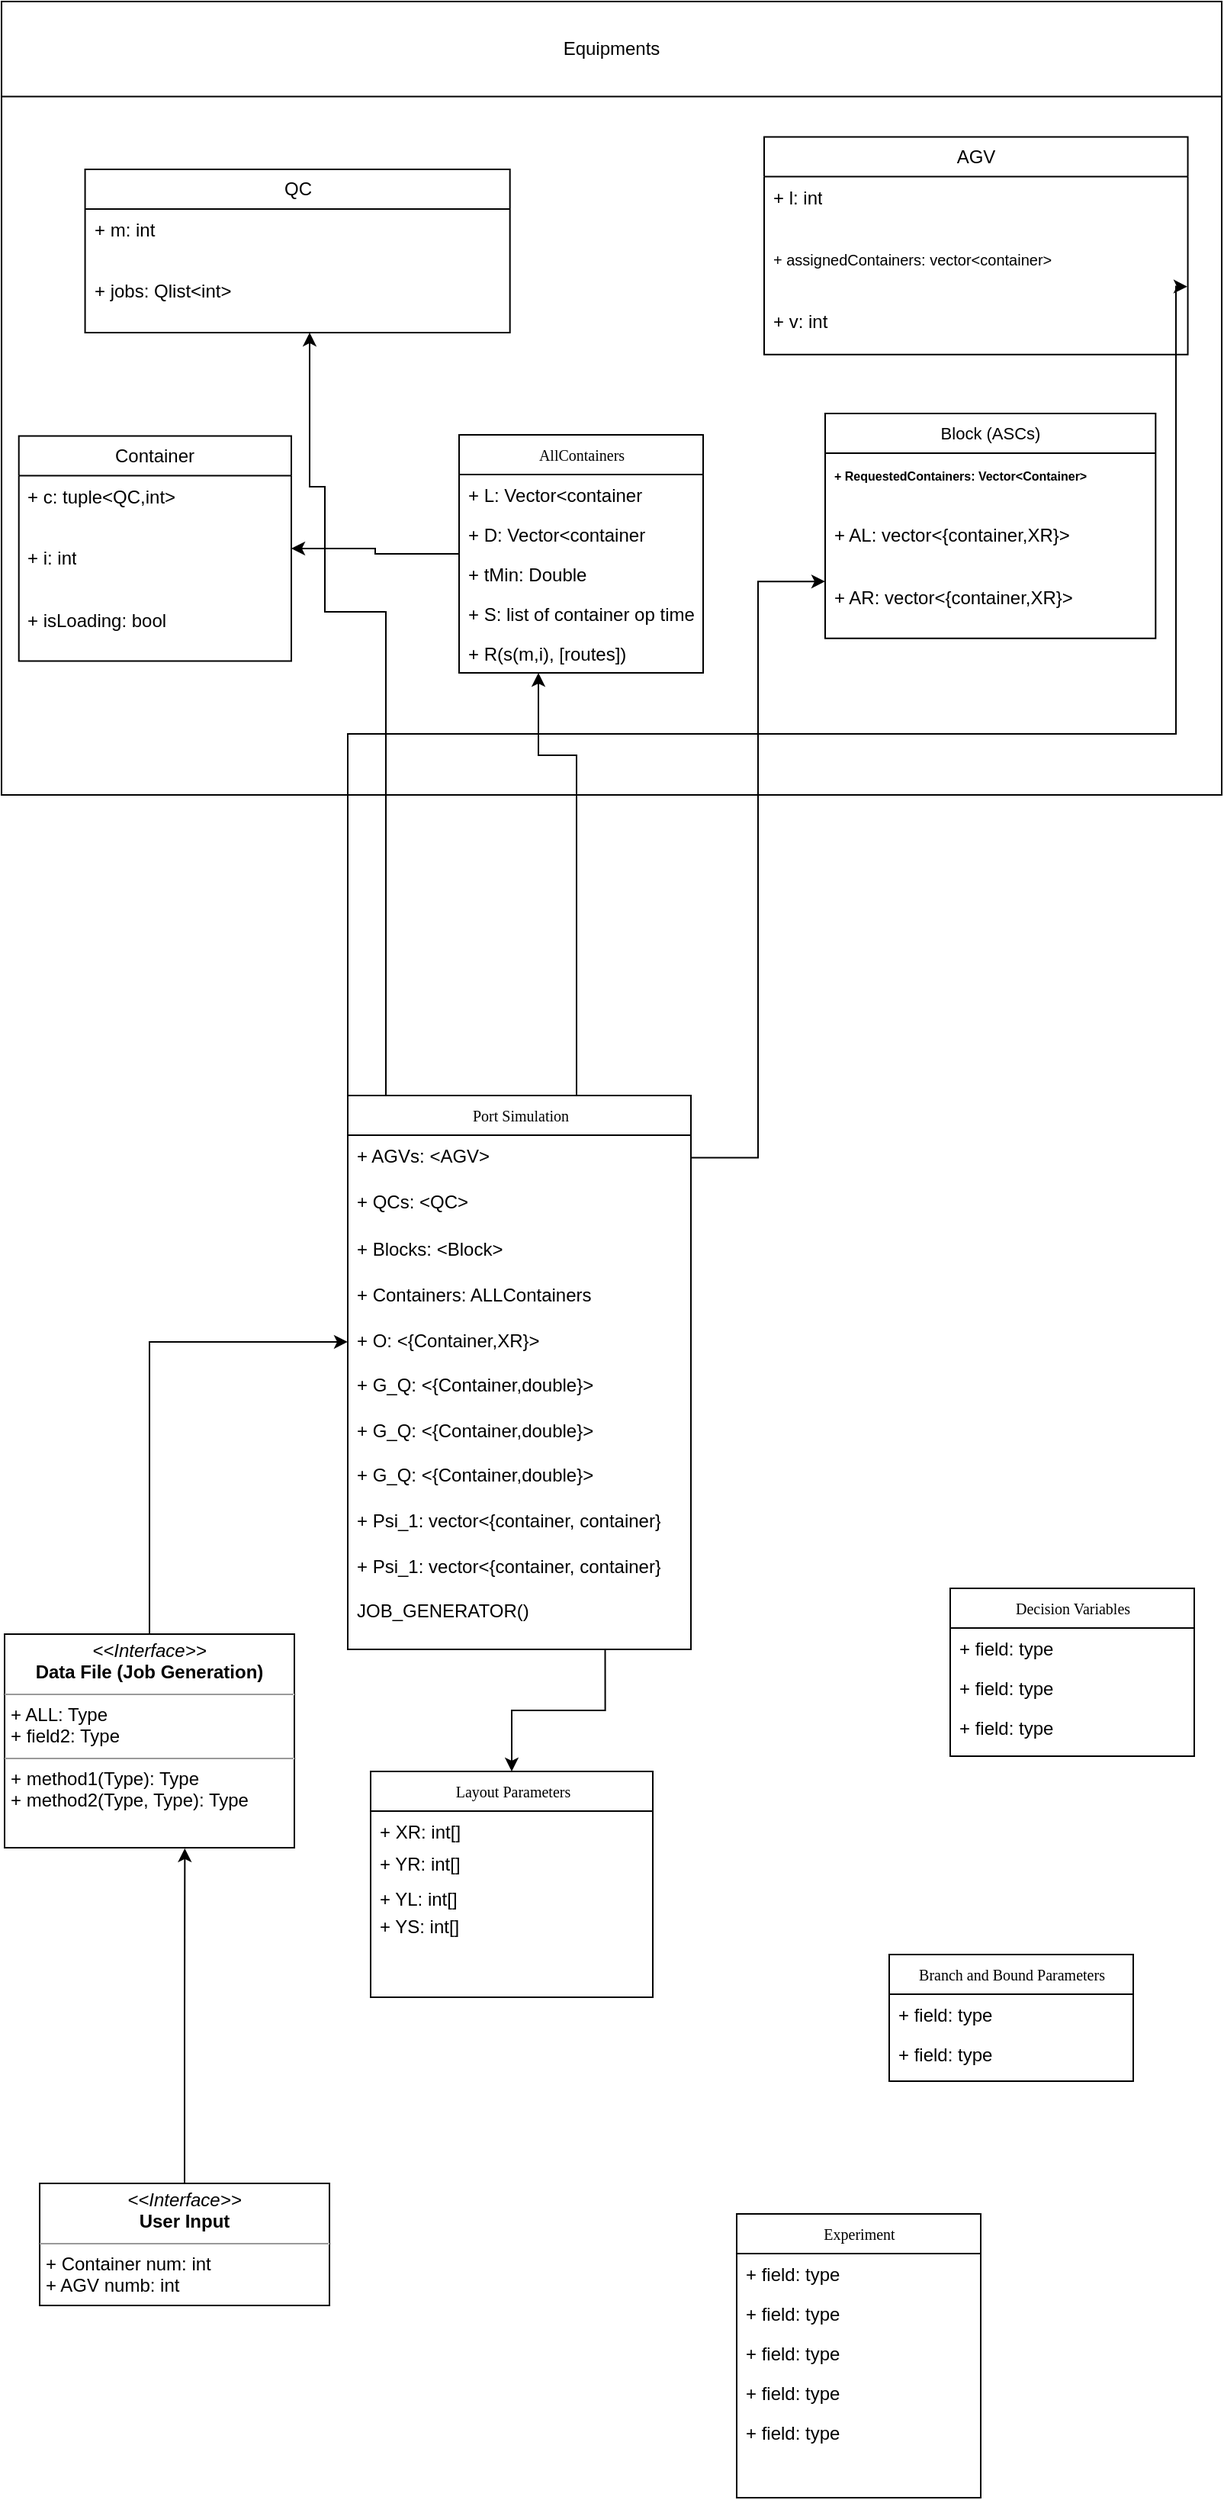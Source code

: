 <mxfile version="24.6.4" type="device">
  <diagram name="Page-1" id="c4acf3e9-155e-7222-9cf6-157b1a14988f">
    <mxGraphModel dx="243" dy="1329" grid="1" gridSize="10" guides="1" tooltips="1" connect="1" arrows="1" fold="1" page="1" pageScale="1" pageWidth="850" pageHeight="1100" background="none" math="0" shadow="0">
      <root>
        <mxCell id="0" />
        <mxCell id="1" parent="0" />
        <mxCell id="17acba5748e5396b-2" value="Experiment" style="swimlane;html=1;fontStyle=0;childLayout=stackLayout;horizontal=1;startSize=26;fillColor=none;horizontalStack=0;resizeParent=1;resizeLast=0;collapsible=1;marginBottom=0;swimlaneFillColor=#ffffff;rounded=0;shadow=0;comic=0;labelBackgroundColor=none;strokeWidth=1;fontFamily=Verdana;fontSize=10;align=center;" parent="1" vertex="1">
          <mxGeometry x="510" y="440" width="160" height="186" as="geometry" />
        </mxCell>
        <mxCell id="17acba5748e5396b-4" value="+ field: type" style="text;html=1;strokeColor=none;fillColor=none;align=left;verticalAlign=top;spacingLeft=4;spacingRight=4;whiteSpace=wrap;overflow=hidden;rotatable=0;points=[[0,0.5],[1,0.5]];portConstraint=eastwest;" parent="17acba5748e5396b-2" vertex="1">
          <mxGeometry y="26" width="160" height="26" as="geometry" />
        </mxCell>
        <mxCell id="17acba5748e5396b-6" value="+ field: type" style="text;html=1;strokeColor=none;fillColor=none;align=left;verticalAlign=top;spacingLeft=4;spacingRight=4;whiteSpace=wrap;overflow=hidden;rotatable=0;points=[[0,0.5],[1,0.5]];portConstraint=eastwest;" parent="17acba5748e5396b-2" vertex="1">
          <mxGeometry y="52" width="160" height="26" as="geometry" />
        </mxCell>
        <mxCell id="17acba5748e5396b-9" value="+ field: type" style="text;html=1;strokeColor=none;fillColor=none;align=left;verticalAlign=top;spacingLeft=4;spacingRight=4;whiteSpace=wrap;overflow=hidden;rotatable=0;points=[[0,0.5],[1,0.5]];portConstraint=eastwest;" parent="17acba5748e5396b-2" vertex="1">
          <mxGeometry y="78" width="160" height="26" as="geometry" />
        </mxCell>
        <mxCell id="17acba5748e5396b-10" value="+ field: type" style="text;html=1;strokeColor=none;fillColor=none;align=left;verticalAlign=top;spacingLeft=4;spacingRight=4;whiteSpace=wrap;overflow=hidden;rotatable=0;points=[[0,0.5],[1,0.5]];portConstraint=eastwest;" parent="17acba5748e5396b-2" vertex="1">
          <mxGeometry y="104" width="160" height="26" as="geometry" />
        </mxCell>
        <mxCell id="17acba5748e5396b-8" value="+ field: type" style="text;html=1;strokeColor=none;fillColor=none;align=left;verticalAlign=top;spacingLeft=4;spacingRight=4;whiteSpace=wrap;overflow=hidden;rotatable=0;points=[[0,0.5],[1,0.5]];portConstraint=eastwest;" parent="17acba5748e5396b-2" vertex="1">
          <mxGeometry y="130" width="160" height="26" as="geometry" />
        </mxCell>
        <mxCell id="17acba5748e5396b-30" value="Decision Variables" style="swimlane;html=1;fontStyle=0;childLayout=stackLayout;horizontal=1;startSize=26;fillColor=none;horizontalStack=0;resizeParent=1;resizeLast=0;collapsible=1;marginBottom=0;swimlaneFillColor=#ffffff;rounded=0;shadow=0;comic=0;labelBackgroundColor=none;strokeWidth=1;fontFamily=Verdana;fontSize=10;align=center;" parent="1" vertex="1">
          <mxGeometry x="650" y="30" width="160" height="110" as="geometry" />
        </mxCell>
        <mxCell id="17acba5748e5396b-31" value="+ field: type" style="text;html=1;strokeColor=none;fillColor=none;align=left;verticalAlign=top;spacingLeft=4;spacingRight=4;whiteSpace=wrap;overflow=hidden;rotatable=0;points=[[0,0.5],[1,0.5]];portConstraint=eastwest;" parent="17acba5748e5396b-30" vertex="1">
          <mxGeometry y="26" width="160" height="26" as="geometry" />
        </mxCell>
        <mxCell id="17acba5748e5396b-32" value="+ field: type" style="text;html=1;strokeColor=none;fillColor=none;align=left;verticalAlign=top;spacingLeft=4;spacingRight=4;whiteSpace=wrap;overflow=hidden;rotatable=0;points=[[0,0.5],[1,0.5]];portConstraint=eastwest;" parent="17acba5748e5396b-30" vertex="1">
          <mxGeometry y="52" width="160" height="26" as="geometry" />
        </mxCell>
        <mxCell id="17acba5748e5396b-33" value="+ field: type" style="text;html=1;strokeColor=none;fillColor=none;align=left;verticalAlign=top;spacingLeft=4;spacingRight=4;whiteSpace=wrap;overflow=hidden;rotatable=0;points=[[0,0.5],[1,0.5]];portConstraint=eastwest;" parent="17acba5748e5396b-30" vertex="1">
          <mxGeometry y="78" width="160" height="26" as="geometry" />
        </mxCell>
        <mxCell id="5d2195bd80daf111-5" value="Branch and Bound Parameters" style="swimlane;html=1;fontStyle=0;childLayout=stackLayout;horizontal=1;startSize=26;fillColor=none;horizontalStack=0;resizeParent=1;resizeLast=0;collapsible=1;marginBottom=0;swimlaneFillColor=#ffffff;rounded=0;shadow=0;comic=0;labelBackgroundColor=none;strokeWidth=1;fontFamily=Verdana;fontSize=10;align=center;" parent="1" vertex="1">
          <mxGeometry x="610" y="270" width="160" height="83" as="geometry" />
        </mxCell>
        <mxCell id="5d2195bd80daf111-6" value="+ field: type" style="text;html=1;strokeColor=none;fillColor=none;align=left;verticalAlign=top;spacingLeft=4;spacingRight=4;whiteSpace=wrap;overflow=hidden;rotatable=0;points=[[0,0.5],[1,0.5]];portConstraint=eastwest;" parent="5d2195bd80daf111-5" vertex="1">
          <mxGeometry y="26" width="160" height="26" as="geometry" />
        </mxCell>
        <mxCell id="5d2195bd80daf111-7" value="+ field: type" style="text;html=1;strokeColor=none;fillColor=none;align=left;verticalAlign=top;spacingLeft=4;spacingRight=4;whiteSpace=wrap;overflow=hidden;rotatable=0;points=[[0,0.5],[1,0.5]];portConstraint=eastwest;" parent="5d2195bd80daf111-5" vertex="1">
          <mxGeometry y="52" width="160" height="26" as="geometry" />
        </mxCell>
        <mxCell id="FVxCs9x-N6dM_Ds_CgnR-49" style="edgeStyle=orthogonalEdgeStyle;rounded=0;orthogonalLoop=1;jettySize=auto;html=1;exitX=0.5;exitY=0;exitDx=0;exitDy=0;entryX=0;entryY=0.5;entryDx=0;entryDy=0;" parent="1" source="5d2195bd80daf111-19" target="FVxCs9x-N6dM_Ds_CgnR-44" edge="1">
          <mxGeometry relative="1" as="geometry" />
        </mxCell>
        <mxCell id="5d2195bd80daf111-19" value="&lt;p style=&quot;margin:0px;margin-top:4px;text-align:center;&quot;&gt;&lt;i&gt;&amp;lt;&amp;lt;Interface&amp;gt;&amp;gt;&lt;/i&gt;&lt;br&gt;&lt;b&gt;Data File (Job Generation)&lt;/b&gt;&lt;/p&gt;&lt;hr size=&quot;1&quot;&gt;&lt;p style=&quot;margin:0px;margin-left:4px;&quot;&gt;+ ALL: Type&lt;br&gt;+ field2: Type&lt;/p&gt;&lt;hr size=&quot;1&quot;&gt;&lt;p style=&quot;margin:0px;margin-left:4px;&quot;&gt;+ method1(Type): Type&lt;br&gt;+ method2(Type, Type): Type&lt;/p&gt;" style="verticalAlign=top;align=left;overflow=fill;fontSize=12;fontFamily=Helvetica;html=1;rounded=0;shadow=0;comic=0;labelBackgroundColor=none;strokeWidth=1" parent="1" vertex="1">
          <mxGeometry x="30" y="60" width="190" height="140" as="geometry" />
        </mxCell>
        <mxCell id="FVxCs9x-N6dM_Ds_CgnR-2" value="&lt;p style=&quot;margin:0px;margin-top:4px;text-align:center;&quot;&gt;&lt;i&gt;&amp;lt;&amp;lt;Interface&amp;gt;&amp;gt;&lt;/i&gt;&lt;br&gt;&lt;b&gt;User Input&lt;/b&gt;&lt;/p&gt;&lt;hr size=&quot;1&quot;&gt;&lt;p style=&quot;margin:0px;margin-left:4px;&quot;&gt;+ Container num: int&lt;br&gt;+ AGV numb: int&lt;/p&gt;&lt;hr size=&quot;1&quot;&gt;&lt;p style=&quot;margin:0px;margin-left:4px;&quot;&gt;&lt;br&gt;&lt;/p&gt;" style="verticalAlign=top;align=left;overflow=fill;fontSize=12;fontFamily=Helvetica;html=1;rounded=0;shadow=0;comic=0;labelBackgroundColor=none;strokeWidth=1" parent="1" vertex="1">
          <mxGeometry x="53" y="420" width="190" height="80" as="geometry" />
        </mxCell>
        <mxCell id="FVxCs9x-N6dM_Ds_CgnR-10" value="" style="group" parent="1" vertex="1" connectable="0">
          <mxGeometry x="270" y="150" width="185" height="148" as="geometry" />
        </mxCell>
        <mxCell id="17acba5748e5396b-20" value="Layout Parameters" style="swimlane;html=1;fontStyle=0;childLayout=stackLayout;horizontal=1;startSize=26;fillColor=none;horizontalStack=0;resizeParent=1;resizeLast=0;collapsible=1;marginBottom=0;swimlaneFillColor=#ffffff;rounded=0;shadow=0;comic=0;labelBackgroundColor=none;strokeWidth=1;fontFamily=Verdana;fontSize=10;align=center;" parent="FVxCs9x-N6dM_Ds_CgnR-10" vertex="1">
          <mxGeometry width="185" height="148" as="geometry" />
        </mxCell>
        <mxCell id="17acba5748e5396b-21" value="+ XR: int[]" style="text;html=1;strokeColor=none;fillColor=none;align=left;verticalAlign=top;spacingLeft=4;spacingRight=4;whiteSpace=wrap;overflow=hidden;rotatable=0;points=[[0,0.5],[1,0.5]];portConstraint=eastwest;" parent="17acba5748e5396b-20" vertex="1">
          <mxGeometry y="26" width="185" height="21.378" as="geometry" />
        </mxCell>
        <mxCell id="17acba5748e5396b-24" value="+ YR: int[]" style="text;html=1;strokeColor=none;fillColor=none;align=left;verticalAlign=top;spacingLeft=4;spacingRight=4;whiteSpace=wrap;overflow=hidden;rotatable=0;points=[[0,0.5],[1,0.5]];portConstraint=eastwest;" parent="17acba5748e5396b-20" vertex="1">
          <mxGeometry y="47.378" width="185" height="23.022" as="geometry" />
        </mxCell>
        <mxCell id="17acba5748e5396b-26" value="+ YL: int[]" style="text;html=1;strokeColor=none;fillColor=none;align=left;verticalAlign=top;spacingLeft=4;spacingRight=4;whiteSpace=wrap;overflow=hidden;rotatable=0;points=[[0,0.5],[1,0.5]];portConstraint=eastwest;" parent="17acba5748e5396b-20" vertex="1">
          <mxGeometry y="70.4" width="185" height="21.378" as="geometry" />
        </mxCell>
        <mxCell id="FVxCs9x-N6dM_Ds_CgnR-5" value="+ YS: int[]" style="text;html=1;strokeColor=none;fillColor=none;align=left;verticalAlign=top;spacingLeft=4;spacingRight=4;whiteSpace=wrap;overflow=hidden;rotatable=0;points=[[0,0.5],[1,0.5]];portConstraint=eastwest;" parent="FVxCs9x-N6dM_Ds_CgnR-10" vertex="1">
          <mxGeometry y="87.978" width="160" height="21.378" as="geometry" />
        </mxCell>
        <mxCell id="FVxCs9x-N6dM_Ds_CgnR-11" style="edgeStyle=orthogonalEdgeStyle;rounded=0;orthogonalLoop=1;jettySize=auto;html=1;exitX=0.5;exitY=0;exitDx=0;exitDy=0;entryX=0.622;entryY=1.003;entryDx=0;entryDy=0;entryPerimeter=0;" parent="1" source="FVxCs9x-N6dM_Ds_CgnR-2" target="5d2195bd80daf111-19" edge="1">
          <mxGeometry relative="1" as="geometry" />
        </mxCell>
        <mxCell id="FVxCs9x-N6dM_Ds_CgnR-53" style="edgeStyle=orthogonalEdgeStyle;rounded=0;orthogonalLoop=1;jettySize=auto;html=1;exitX=0.75;exitY=1;exitDx=0;exitDy=0;" parent="1" source="FVxCs9x-N6dM_Ds_CgnR-19" target="17acba5748e5396b-20" edge="1">
          <mxGeometry relative="1" as="geometry" />
        </mxCell>
        <mxCell id="FVxCs9x-N6dM_Ds_CgnR-19" value="Port Simulation" style="swimlane;html=1;fontStyle=0;childLayout=stackLayout;horizontal=1;startSize=26;fillColor=none;horizontalStack=0;resizeParent=1;resizeLast=0;collapsible=1;marginBottom=0;swimlaneFillColor=#ffffff;rounded=0;shadow=0;comic=0;labelBackgroundColor=none;strokeWidth=1;fontFamily=Verdana;fontSize=10;align=center;" parent="1" vertex="1">
          <mxGeometry x="255" y="-293" width="225" height="363" as="geometry" />
        </mxCell>
        <mxCell id="FVxCs9x-N6dM_Ds_CgnR-20" value="+ AGVs: &amp;lt;AGV&amp;gt;" style="text;html=1;strokeColor=none;fillColor=none;align=left;verticalAlign=top;spacingLeft=4;spacingRight=4;whiteSpace=wrap;overflow=hidden;rotatable=0;points=[[0,0.5],[1,0.5]];portConstraint=eastwest;" parent="FVxCs9x-N6dM_Ds_CgnR-19" vertex="1">
          <mxGeometry y="26" width="225" height="29.601" as="geometry" />
        </mxCell>
        <mxCell id="FVxCs9x-N6dM_Ds_CgnR-21" value="+ QCs: &amp;lt;QC&amp;gt;" style="text;html=1;strokeColor=none;fillColor=none;align=left;verticalAlign=top;spacingLeft=4;spacingRight=4;whiteSpace=wrap;overflow=hidden;rotatable=0;points=[[0,0.5],[1,0.5]];portConstraint=eastwest;" parent="FVxCs9x-N6dM_Ds_CgnR-19" vertex="1">
          <mxGeometry y="55.601" width="225" height="31.878" as="geometry" />
        </mxCell>
        <mxCell id="FVxCs9x-N6dM_Ds_CgnR-22" value="+ Blocks: &amp;lt;Block&amp;gt;" style="text;html=1;strokeColor=none;fillColor=none;align=left;verticalAlign=top;spacingLeft=4;spacingRight=4;whiteSpace=wrap;overflow=hidden;rotatable=0;points=[[0,0.5],[1,0.5]];portConstraint=eastwest;" parent="FVxCs9x-N6dM_Ds_CgnR-19" vertex="1">
          <mxGeometry y="87.478" width="225" height="29.601" as="geometry" />
        </mxCell>
        <mxCell id="FVxCs9x-N6dM_Ds_CgnR-36" value="+ Containers: ALLContainers" style="text;html=1;strokeColor=none;fillColor=none;align=left;verticalAlign=top;spacingLeft=4;spacingRight=4;whiteSpace=wrap;overflow=hidden;rotatable=0;points=[[0,0.5],[1,0.5]];portConstraint=eastwest;" parent="FVxCs9x-N6dM_Ds_CgnR-19" vertex="1">
          <mxGeometry y="117.079" width="225" height="29.601" as="geometry" />
        </mxCell>
        <mxCell id="FVxCs9x-N6dM_Ds_CgnR-44" value="+ O: &amp;lt;{Container,XR}&amp;gt;" style="text;html=1;strokeColor=none;fillColor=none;align=left;verticalAlign=top;spacingLeft=4;spacingRight=4;whiteSpace=wrap;overflow=hidden;rotatable=0;points=[[0,0.5],[1,0.5]];portConstraint=eastwest;" parent="FVxCs9x-N6dM_Ds_CgnR-19" vertex="1">
          <mxGeometry y="146.68" width="225" height="29.601" as="geometry" />
        </mxCell>
        <mxCell id="FVxCs9x-N6dM_Ds_CgnR-45" value="+ G_Q: &amp;lt;{Container,double}&amp;gt;" style="text;html=1;strokeColor=none;fillColor=none;align=left;verticalAlign=top;spacingLeft=4;spacingRight=4;whiteSpace=wrap;overflow=hidden;rotatable=0;points=[[0,0.5],[1,0.5]];portConstraint=eastwest;" parent="FVxCs9x-N6dM_Ds_CgnR-19" vertex="1">
          <mxGeometry y="176.281" width="225" height="29.601" as="geometry" />
        </mxCell>
        <mxCell id="FVxCs9x-N6dM_Ds_CgnR-46" value="+ G_Q: &amp;lt;{Container,double}&amp;gt;" style="text;html=1;strokeColor=none;fillColor=none;align=left;verticalAlign=top;spacingLeft=4;spacingRight=4;whiteSpace=wrap;overflow=hidden;rotatable=0;points=[[0,0.5],[1,0.5]];portConstraint=eastwest;" parent="FVxCs9x-N6dM_Ds_CgnR-19" vertex="1">
          <mxGeometry y="205.881" width="225" height="29.601" as="geometry" />
        </mxCell>
        <mxCell id="FVxCs9x-N6dM_Ds_CgnR-47" value="+ G_Q: &amp;lt;{Container,double}&amp;gt;" style="text;html=1;strokeColor=none;fillColor=none;align=left;verticalAlign=top;spacingLeft=4;spacingRight=4;whiteSpace=wrap;overflow=hidden;rotatable=0;points=[[0,0.5],[1,0.5]];portConstraint=eastwest;" parent="FVxCs9x-N6dM_Ds_CgnR-19" vertex="1">
          <mxGeometry y="235.482" width="225" height="29.601" as="geometry" />
        </mxCell>
        <mxCell id="euvpJqXayp3GcCagMVOq-23" value="+ Psi_1: vector&amp;lt;{container, container}" style="text;html=1;strokeColor=none;fillColor=none;align=left;verticalAlign=top;spacingLeft=4;spacingRight=4;whiteSpace=wrap;overflow=hidden;rotatable=0;points=[[0,0.5],[1,0.5]];portConstraint=eastwest;" vertex="1" parent="FVxCs9x-N6dM_Ds_CgnR-19">
          <mxGeometry y="265.083" width="225" height="29.601" as="geometry" />
        </mxCell>
        <mxCell id="euvpJqXayp3GcCagMVOq-24" value="+ Psi_1: vector&amp;lt;{container, container}" style="text;html=1;strokeColor=none;fillColor=none;align=left;verticalAlign=top;spacingLeft=4;spacingRight=4;whiteSpace=wrap;overflow=hidden;rotatable=0;points=[[0,0.5],[1,0.5]];portConstraint=eastwest;" vertex="1" parent="FVxCs9x-N6dM_Ds_CgnR-19">
          <mxGeometry y="294.683" width="225" height="29.601" as="geometry" />
        </mxCell>
        <mxCell id="euvpJqXayp3GcCagMVOq-25" value="JOB_GENERATOR()" style="text;html=1;strokeColor=none;fillColor=none;align=left;verticalAlign=top;spacingLeft=4;spacingRight=4;whiteSpace=wrap;overflow=hidden;rotatable=0;points=[[0,0.5],[1,0.5]];portConstraint=eastwest;" vertex="1" parent="FVxCs9x-N6dM_Ds_CgnR-19">
          <mxGeometry y="324.284" width="225" height="29.601" as="geometry" />
        </mxCell>
        <mxCell id="FVxCs9x-N6dM_Ds_CgnR-51" style="edgeStyle=orthogonalEdgeStyle;rounded=0;orthogonalLoop=1;jettySize=auto;html=1;exitX=0;exitY=0.5;exitDx=0;exitDy=0;entryX=0.999;entryY=0.781;entryDx=0;entryDy=0;entryPerimeter=0;" parent="1" target="FVxCs9x-N6dM_Ds_CgnR-26" edge="1">
          <mxGeometry relative="1" as="geometry">
            <mxPoint x="255" y="-131.52" as="sourcePoint" />
            <Array as="points">
              <mxPoint x="255" y="-530" />
              <mxPoint x="798" y="-530" />
              <mxPoint x="798" y="-823" />
            </Array>
          </mxGeometry>
        </mxCell>
        <mxCell id="FVxCs9x-N6dM_Ds_CgnR-52" style="edgeStyle=orthogonalEdgeStyle;rounded=0;orthogonalLoop=1;jettySize=auto;html=1;exitX=1;exitY=0.5;exitDx=0;exitDy=0;entryX=0;entryY=0.077;entryDx=0;entryDy=0;entryPerimeter=0;" parent="1" source="FVxCs9x-N6dM_Ds_CgnR-20" target="FVxCs9x-N6dM_Ds_CgnR-31" edge="1">
          <mxGeometry relative="1" as="geometry" />
        </mxCell>
        <mxCell id="FVxCs9x-N6dM_Ds_CgnR-56" style="edgeStyle=orthogonalEdgeStyle;rounded=0;orthogonalLoop=1;jettySize=auto;html=1;exitX=0.75;exitY=0;exitDx=0;exitDy=0;" parent="1" source="FVxCs9x-N6dM_Ds_CgnR-19" target="euvpJqXayp3GcCagMVOq-15" edge="1">
          <mxGeometry relative="1" as="geometry">
            <Array as="points">
              <mxPoint x="405" y="-516" />
              <mxPoint x="380" y="-516" />
            </Array>
          </mxGeometry>
        </mxCell>
        <mxCell id="euvpJqXayp3GcCagMVOq-4" value="" style="group;strokeColor=default;" vertex="1" connectable="0" parent="1">
          <mxGeometry x="28" y="-1010" width="800" height="520" as="geometry" />
        </mxCell>
        <mxCell id="euvpJqXayp3GcCagMVOq-6" value="" style="group" vertex="1" connectable="0" parent="euvpJqXayp3GcCagMVOq-4">
          <mxGeometry width="800" height="505.676" as="geometry" />
        </mxCell>
        <mxCell id="FVxCs9x-N6dM_Ds_CgnR-28" value="Block (ASCs)" style="swimlane;fontStyle=0;childLayout=stackLayout;horizontal=1;startSize=26;fillColor=none;horizontalStack=0;resizeParent=1;resizeParentMax=0;resizeLast=0;collapsible=1;marginBottom=0;whiteSpace=wrap;html=1;fontSize=11;" parent="euvpJqXayp3GcCagMVOq-6" vertex="1">
          <mxGeometry x="540" y="270" width="216.67" height="147.437" as="geometry" />
        </mxCell>
        <mxCell id="FVxCs9x-N6dM_Ds_CgnR-29" value="&lt;font style=&quot;font-size: 8px;&quot;&gt;&lt;b&gt;+ RequestedContainers: Vector&amp;lt;Container&amp;gt;&lt;/b&gt;&lt;/font&gt;" style="text;strokeColor=none;fillColor=none;align=left;verticalAlign=top;spacingLeft=4;spacingRight=4;overflow=hidden;rotatable=0;points=[[0,0.5],[1,0.5]];portConstraint=eastwest;whiteSpace=wrap;html=1;" parent="FVxCs9x-N6dM_Ds_CgnR-28" vertex="1">
          <mxGeometry y="26" width="216.67" height="40.479" as="geometry" />
        </mxCell>
        <mxCell id="FVxCs9x-N6dM_Ds_CgnR-30" value="+ AL: vector&amp;lt;{container,XR}&amp;gt;" style="text;strokeColor=none;fillColor=none;align=left;verticalAlign=top;spacingLeft=4;spacingRight=4;overflow=hidden;rotatable=0;points=[[0,0.5],[1,0.5]];portConstraint=eastwest;whiteSpace=wrap;html=1;" parent="FVxCs9x-N6dM_Ds_CgnR-28" vertex="1">
          <mxGeometry y="66.479" width="216.67" height="40.479" as="geometry" />
        </mxCell>
        <mxCell id="FVxCs9x-N6dM_Ds_CgnR-31" value="+ AR: vector&amp;lt;{container,XR}&amp;gt;" style="text;strokeColor=none;fillColor=none;align=left;verticalAlign=top;spacingLeft=4;spacingRight=4;overflow=hidden;rotatable=0;points=[[0,0.5],[1,0.5]];portConstraint=eastwest;whiteSpace=wrap;html=1;" parent="FVxCs9x-N6dM_Ds_CgnR-28" vertex="1">
          <mxGeometry y="106.958" width="216.67" height="40.479" as="geometry" />
        </mxCell>
        <mxCell id="FVxCs9x-N6dM_Ds_CgnR-32" value="QC" style="swimlane;fontStyle=0;childLayout=stackLayout;horizontal=1;startSize=26;fillColor=none;horizontalStack=0;resizeParent=1;resizeParentMax=0;resizeLast=0;collapsible=1;marginBottom=0;whiteSpace=wrap;html=1;" parent="euvpJqXayp3GcCagMVOq-6" vertex="1">
          <mxGeometry x="54.78" y="110" width="278.56" height="106.958" as="geometry" />
        </mxCell>
        <mxCell id="FVxCs9x-N6dM_Ds_CgnR-33" value="+ m: int" style="text;strokeColor=none;fillColor=none;align=left;verticalAlign=top;spacingLeft=4;spacingRight=4;overflow=hidden;rotatable=0;points=[[0,0.5],[1,0.5]];portConstraint=eastwest;whiteSpace=wrap;html=1;" parent="FVxCs9x-N6dM_Ds_CgnR-32" vertex="1">
          <mxGeometry y="26" width="278.56" height="40.479" as="geometry" />
        </mxCell>
        <mxCell id="FVxCs9x-N6dM_Ds_CgnR-34" value="+ jobs: Qlist&amp;lt;int&amp;gt;" style="text;strokeColor=none;fillColor=none;align=left;verticalAlign=top;spacingLeft=4;spacingRight=4;overflow=hidden;rotatable=0;points=[[0,0.5],[1,0.5]];portConstraint=eastwest;whiteSpace=wrap;html=1;" parent="FVxCs9x-N6dM_Ds_CgnR-32" vertex="1">
          <mxGeometry y="66.479" width="278.56" height="40.479" as="geometry" />
        </mxCell>
        <mxCell id="FVxCs9x-N6dM_Ds_CgnR-37" value="Container" style="swimlane;fontStyle=0;childLayout=stackLayout;horizontal=1;startSize=26;fillColor=none;horizontalStack=0;resizeParent=1;resizeParentMax=0;resizeLast=0;collapsible=1;marginBottom=0;whiteSpace=wrap;html=1;" parent="euvpJqXayp3GcCagMVOq-6" vertex="1">
          <mxGeometry x="11.36" y="284.77" width="178.64" height="147.437" as="geometry" />
        </mxCell>
        <mxCell id="FVxCs9x-N6dM_Ds_CgnR-38" value="+ c: tuple&amp;lt;QC,int&amp;gt;" style="text;strokeColor=none;fillColor=none;align=left;verticalAlign=top;spacingLeft=4;spacingRight=4;overflow=hidden;rotatable=0;points=[[0,0.5],[1,0.5]];portConstraint=eastwest;whiteSpace=wrap;html=1;" parent="FVxCs9x-N6dM_Ds_CgnR-37" vertex="1">
          <mxGeometry y="26" width="178.64" height="40.479" as="geometry" />
        </mxCell>
        <mxCell id="FVxCs9x-N6dM_Ds_CgnR-39" value="+ i: int" style="text;strokeColor=none;fillColor=none;align=left;verticalAlign=top;spacingLeft=4;spacingRight=4;overflow=hidden;rotatable=0;points=[[0,0.5],[1,0.5]];portConstraint=eastwest;whiteSpace=wrap;html=1;" parent="FVxCs9x-N6dM_Ds_CgnR-37" vertex="1">
          <mxGeometry y="66.479" width="178.64" height="40.479" as="geometry" />
        </mxCell>
        <mxCell id="FVxCs9x-N6dM_Ds_CgnR-40" value="+ isLoading: bool" style="text;strokeColor=none;fillColor=none;align=left;verticalAlign=top;spacingLeft=4;spacingRight=4;overflow=hidden;rotatable=0;points=[[0,0.5],[1,0.5]];portConstraint=eastwest;whiteSpace=wrap;html=1;" parent="FVxCs9x-N6dM_Ds_CgnR-37" vertex="1">
          <mxGeometry y="106.958" width="178.64" height="40.479" as="geometry" />
        </mxCell>
        <mxCell id="euvpJqXayp3GcCagMVOq-5" value="Equipments" style="rounded=0;whiteSpace=wrap;html=1;" vertex="1" parent="euvpJqXayp3GcCagMVOq-6">
          <mxGeometry width="800" height="62.275" as="geometry" />
        </mxCell>
        <mxCell id="FVxCs9x-N6dM_Ds_CgnR-24" value="AGV" style="swimlane;fontStyle=0;childLayout=stackLayout;horizontal=1;startSize=26;fillColor=none;horizontalStack=0;resizeParent=1;resizeParentMax=0;resizeLast=0;collapsible=1;marginBottom=0;whiteSpace=wrap;html=1;" parent="euvpJqXayp3GcCagMVOq-6" vertex="1">
          <mxGeometry x="500" y="88.75" width="277.78" height="142.602" as="geometry" />
        </mxCell>
        <mxCell id="FVxCs9x-N6dM_Ds_CgnR-25" value="+ l: int" style="text;strokeColor=none;fillColor=none;align=left;verticalAlign=top;spacingLeft=4;spacingRight=4;overflow=hidden;rotatable=0;points=[[0,0.5],[1,0.5]];portConstraint=eastwest;whiteSpace=wrap;html=1;" parent="FVxCs9x-N6dM_Ds_CgnR-24" vertex="1">
          <mxGeometry y="26" width="277.78" height="40.479" as="geometry" />
        </mxCell>
        <mxCell id="FVxCs9x-N6dM_Ds_CgnR-26" value="&lt;font style=&quot;font-size: 10px;&quot;&gt;+ assignedContainers: vector&amp;lt;container&amp;gt;&lt;/font&gt;" style="text;strokeColor=none;fillColor=none;align=left;verticalAlign=top;spacingLeft=4;spacingRight=4;overflow=hidden;rotatable=0;points=[[0,0.5],[1,0.5]];portConstraint=eastwest;whiteSpace=wrap;html=1;" parent="FVxCs9x-N6dM_Ds_CgnR-24" vertex="1">
          <mxGeometry y="66.479" width="277.78" height="40.479" as="geometry" />
        </mxCell>
        <mxCell id="FVxCs9x-N6dM_Ds_CgnR-27" value="+ v: int" style="text;strokeColor=none;fillColor=none;align=left;verticalAlign=top;spacingLeft=4;spacingRight=4;overflow=hidden;rotatable=0;points=[[0,0.5],[1,0.5]];portConstraint=eastwest;whiteSpace=wrap;html=1;" parent="FVxCs9x-N6dM_Ds_CgnR-24" vertex="1">
          <mxGeometry y="106.958" width="277.78" height="35.644" as="geometry" />
        </mxCell>
        <mxCell id="euvpJqXayp3GcCagMVOq-22" style="edgeStyle=orthogonalEdgeStyle;rounded=0;orthogonalLoop=1;jettySize=auto;html=1;" edge="1" parent="euvpJqXayp3GcCagMVOq-6" source="euvpJqXayp3GcCagMVOq-15" target="FVxCs9x-N6dM_Ds_CgnR-37">
          <mxGeometry relative="1" as="geometry" />
        </mxCell>
        <mxCell id="euvpJqXayp3GcCagMVOq-15" value="AllContainers" style="swimlane;html=1;fontStyle=0;childLayout=stackLayout;horizontal=1;startSize=26;fillColor=none;horizontalStack=0;resizeParent=1;resizeLast=0;collapsible=1;marginBottom=0;swimlaneFillColor=#ffffff;rounded=0;shadow=0;comic=0;labelBackgroundColor=none;strokeWidth=1;fontFamily=Verdana;fontSize=10;align=center;" vertex="1" parent="euvpJqXayp3GcCagMVOq-6">
          <mxGeometry x="300" y="284" width="160" height="156" as="geometry" />
        </mxCell>
        <mxCell id="euvpJqXayp3GcCagMVOq-16" value="+ L: Vector&amp;lt;container&lt;span style=&quot;white-space: pre;&quot;&gt;&#x9;&lt;/span&gt;" style="text;html=1;strokeColor=none;fillColor=none;align=left;verticalAlign=top;spacingLeft=4;spacingRight=4;whiteSpace=wrap;overflow=hidden;rotatable=0;points=[[0,0.5],[1,0.5]];portConstraint=eastwest;" vertex="1" parent="euvpJqXayp3GcCagMVOq-15">
          <mxGeometry y="26" width="160" height="26" as="geometry" />
        </mxCell>
        <mxCell id="euvpJqXayp3GcCagMVOq-19" value="+ D: Vector&amp;lt;container&lt;span style=&quot;white-space: pre;&quot;&gt;&#x9;&lt;/span&gt;" style="text;html=1;strokeColor=none;fillColor=none;align=left;verticalAlign=top;spacingLeft=4;spacingRight=4;whiteSpace=wrap;overflow=hidden;rotatable=0;points=[[0,0.5],[1,0.5]];portConstraint=eastwest;" vertex="1" parent="euvpJqXayp3GcCagMVOq-15">
          <mxGeometry y="52" width="160" height="26" as="geometry" />
        </mxCell>
        <mxCell id="euvpJqXayp3GcCagMVOq-20" value="+ tMin: Double" style="text;html=1;strokeColor=none;fillColor=none;align=left;verticalAlign=top;spacingLeft=4;spacingRight=4;whiteSpace=wrap;overflow=hidden;rotatable=0;points=[[0,0.5],[1,0.5]];portConstraint=eastwest;" vertex="1" parent="euvpJqXayp3GcCagMVOq-15">
          <mxGeometry y="78" width="160" height="26" as="geometry" />
        </mxCell>
        <mxCell id="euvpJqXayp3GcCagMVOq-17" value="+ S: list of container op time" style="text;html=1;strokeColor=none;fillColor=none;align=left;verticalAlign=top;spacingLeft=4;spacingRight=4;whiteSpace=wrap;overflow=hidden;rotatable=0;points=[[0,0.5],[1,0.5]];portConstraint=eastwest;" vertex="1" parent="euvpJqXayp3GcCagMVOq-15">
          <mxGeometry y="104" width="160" height="26" as="geometry" />
        </mxCell>
        <mxCell id="euvpJqXayp3GcCagMVOq-18" value="+ R(s(m,i), [routes])" style="text;html=1;strokeColor=none;fillColor=none;align=left;verticalAlign=top;spacingLeft=4;spacingRight=4;whiteSpace=wrap;overflow=hidden;rotatable=0;points=[[0,0.5],[1,0.5]];portConstraint=eastwest;" vertex="1" parent="euvpJqXayp3GcCagMVOq-15">
          <mxGeometry y="130" width="160" height="26" as="geometry" />
        </mxCell>
        <mxCell id="FVxCs9x-N6dM_Ds_CgnR-54" style="edgeStyle=orthogonalEdgeStyle;rounded=0;orthogonalLoop=1;jettySize=auto;html=1;exitX=0.5;exitY=0;exitDx=0;exitDy=0;" parent="1" source="FVxCs9x-N6dM_Ds_CgnR-19" target="FVxCs9x-N6dM_Ds_CgnR-32" edge="1">
          <mxGeometry relative="1" as="geometry">
            <mxPoint x="370.0" y="-161.12" as="sourcePoint" />
            <mxPoint x="204" y="-770" as="targetPoint" />
            <Array as="points">
              <mxPoint x="280" y="-293" />
              <mxPoint x="280" y="-610" />
              <mxPoint x="240" y="-610" />
              <mxPoint x="240" y="-692" />
              <mxPoint x="230" y="-692" />
            </Array>
          </mxGeometry>
        </mxCell>
      </root>
    </mxGraphModel>
  </diagram>
</mxfile>

